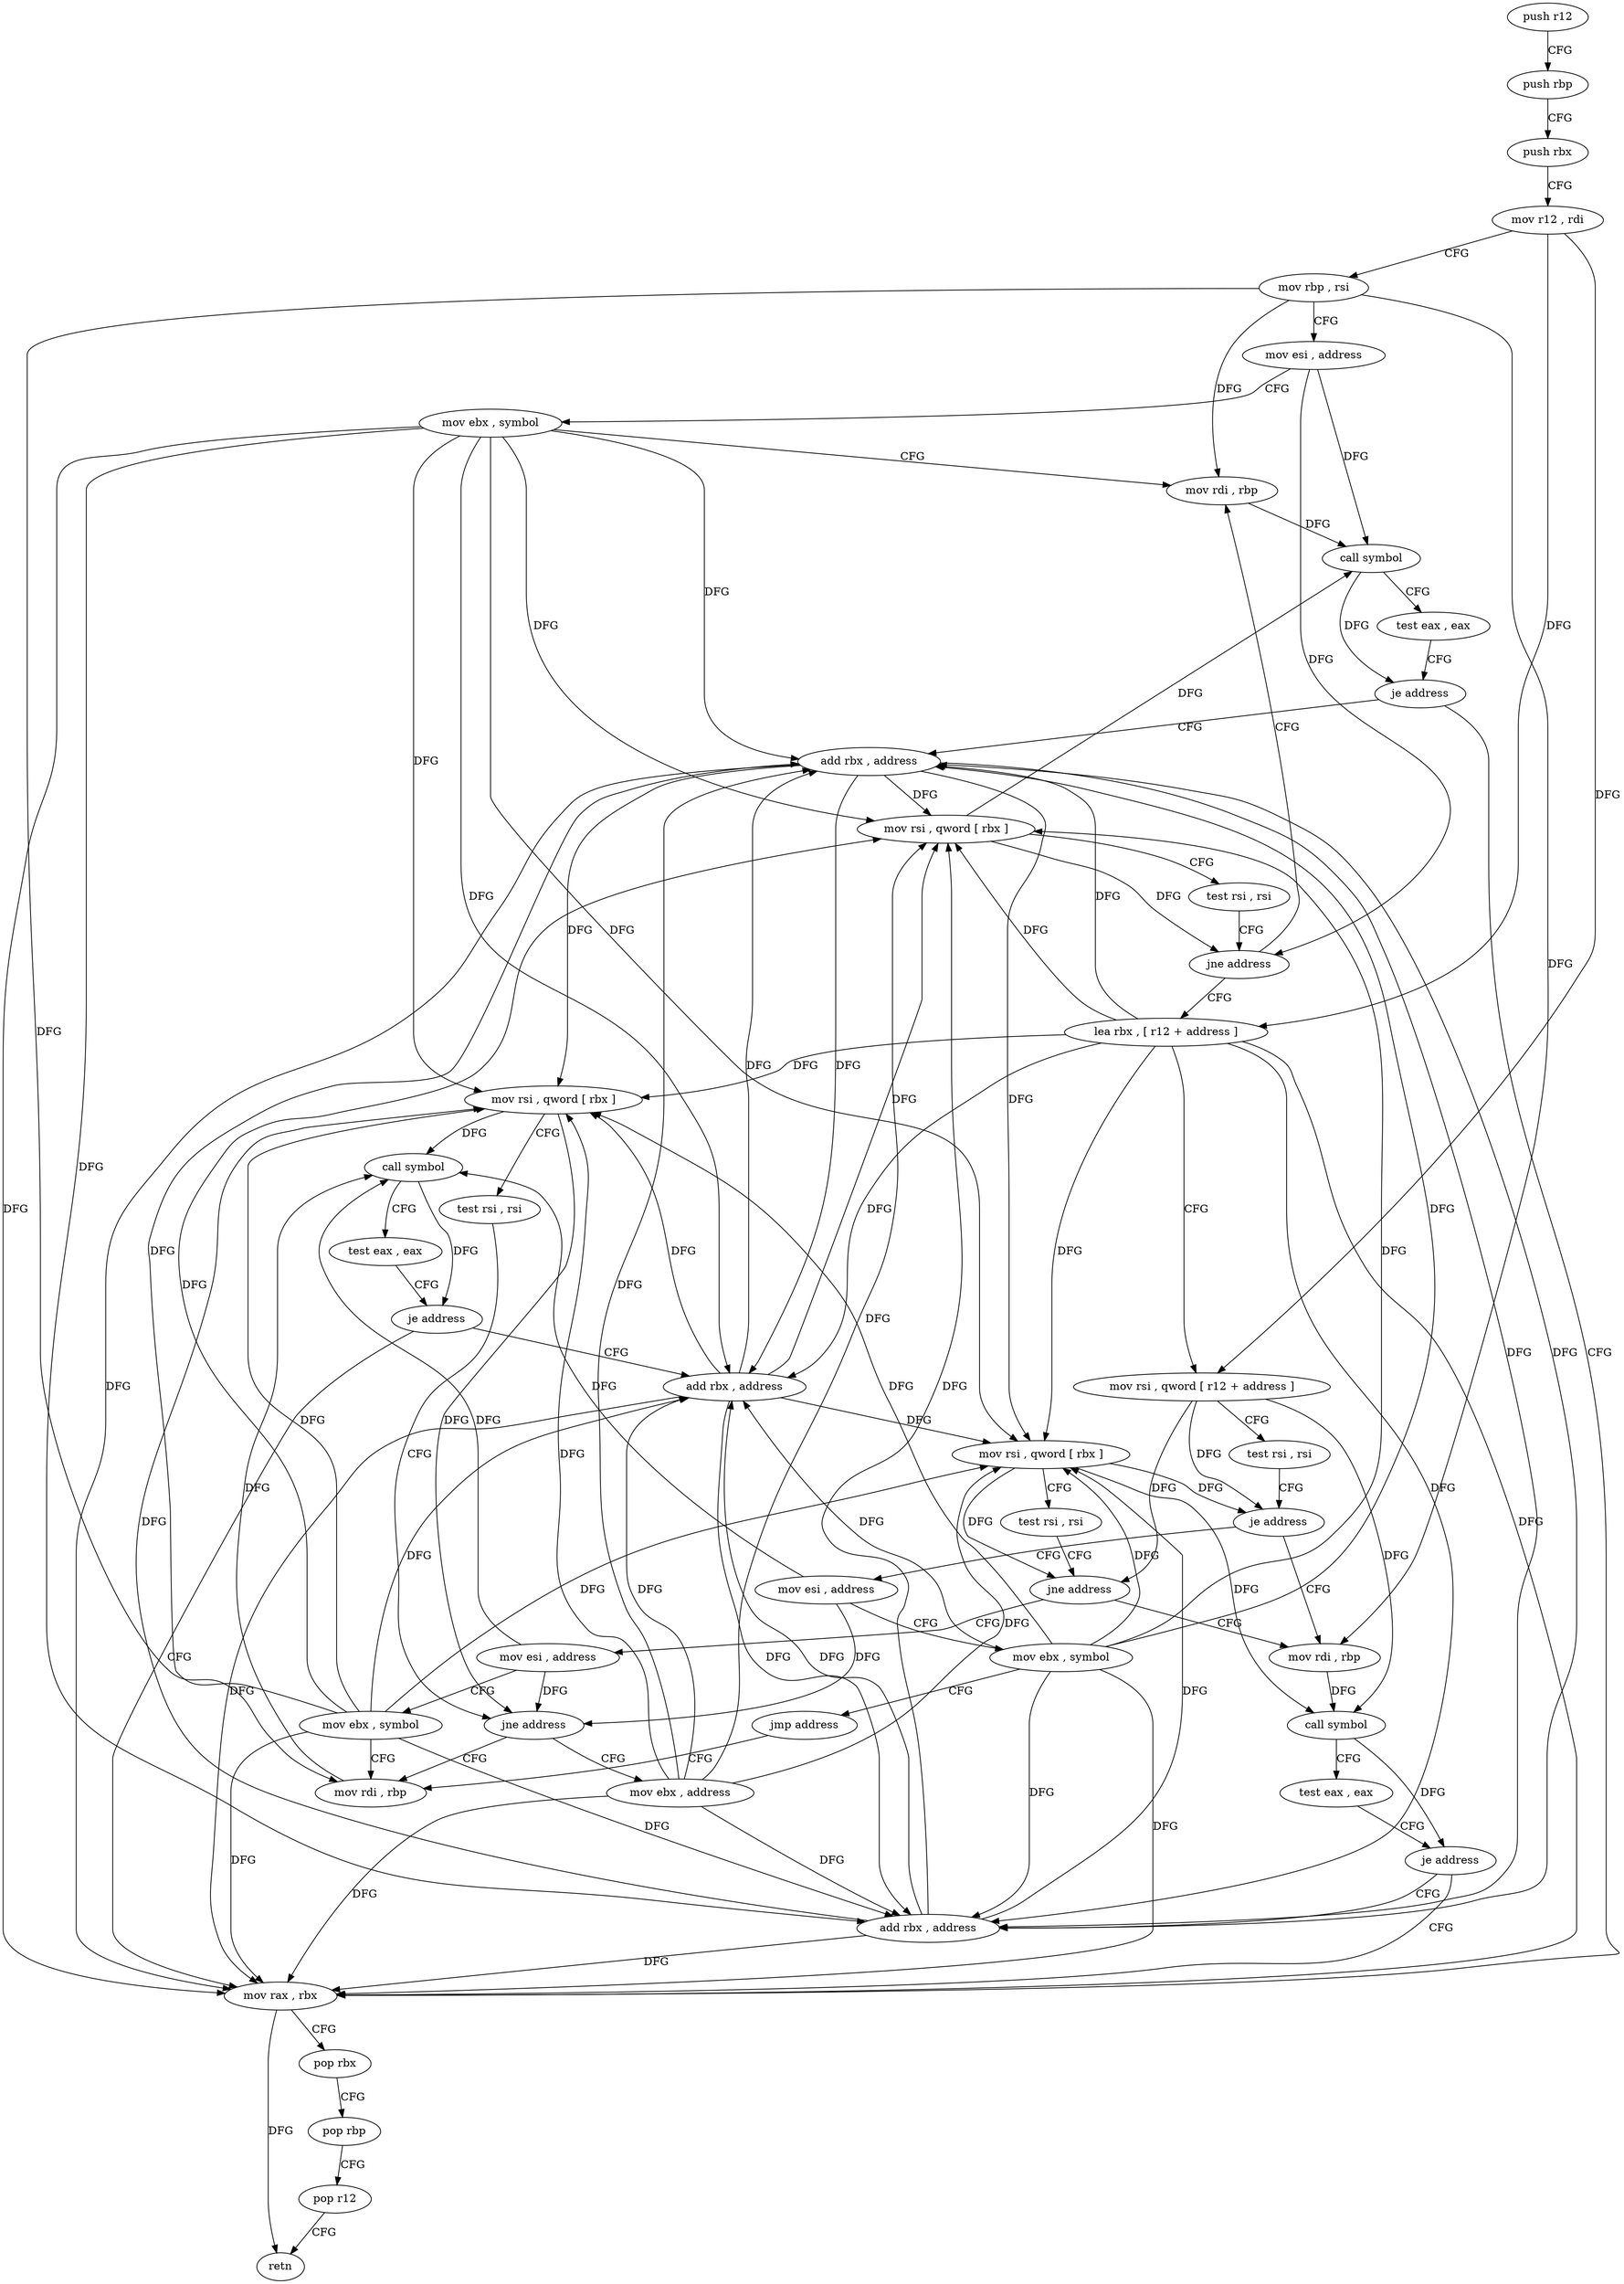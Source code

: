 digraph "func" {
"4297682" [label = "push r12" ]
"4297684" [label = "push rbp" ]
"4297685" [label = "push rbx" ]
"4297686" [label = "mov r12 , rdi" ]
"4297689" [label = "mov rbp , rsi" ]
"4297692" [label = "mov esi , address" ]
"4297697" [label = "mov ebx , symbol" ]
"4297702" [label = "mov rdi , rbp" ]
"4297810" [label = "mov rax , rbx" ]
"4297813" [label = "pop rbx" ]
"4297814" [label = "pop rbp" ]
"4297815" [label = "pop r12" ]
"4297817" [label = "retn" ]
"4297714" [label = "add rbx , address" ]
"4297718" [label = "mov rsi , qword [ rbx ]" ]
"4297721" [label = "test rsi , rsi" ]
"4297724" [label = "jne address" ]
"4297726" [label = "lea rbx , [ r12 + address ]" ]
"4297705" [label = "call symbol" ]
"4297710" [label = "test eax , eax" ]
"4297712" [label = "je address" ]
"4297734" [label = "mov rsi , qword [ r12 + address ]" ]
"4297742" [label = "test rsi , rsi" ]
"4297745" [label = "je address" ]
"4297818" [label = "mov esi , address" ]
"4297747" [label = "mov rdi , rbp" ]
"4297823" [label = "mov ebx , symbol" ]
"4297828" [label = "jmp address" ]
"4297781" [label = "mov rdi , rbp" ]
"4297750" [label = "call symbol" ]
"4297755" [label = "test eax , eax" ]
"4297757" [label = "je address" ]
"4297759" [label = "add rbx , address" ]
"4297784" [label = "call symbol" ]
"4297789" [label = "test eax , eax" ]
"4297791" [label = "je address" ]
"4297793" [label = "add rbx , address" ]
"4297763" [label = "mov rsi , qword [ rbx ]" ]
"4297766" [label = "test rsi , rsi" ]
"4297769" [label = "jne address" ]
"4297771" [label = "mov esi , address" ]
"4297797" [label = "mov rsi , qword [ rbx ]" ]
"4297800" [label = "test rsi , rsi" ]
"4297803" [label = "jne address" ]
"4297805" [label = "mov ebx , address" ]
"4297776" [label = "mov ebx , symbol" ]
"4297682" -> "4297684" [ label = "CFG" ]
"4297684" -> "4297685" [ label = "CFG" ]
"4297685" -> "4297686" [ label = "CFG" ]
"4297686" -> "4297689" [ label = "CFG" ]
"4297686" -> "4297726" [ label = "DFG" ]
"4297686" -> "4297734" [ label = "DFG" ]
"4297689" -> "4297692" [ label = "CFG" ]
"4297689" -> "4297702" [ label = "DFG" ]
"4297689" -> "4297747" [ label = "DFG" ]
"4297689" -> "4297781" [ label = "DFG" ]
"4297692" -> "4297697" [ label = "CFG" ]
"4297692" -> "4297705" [ label = "DFG" ]
"4297692" -> "4297724" [ label = "DFG" ]
"4297697" -> "4297702" [ label = "CFG" ]
"4297697" -> "4297810" [ label = "DFG" ]
"4297697" -> "4297714" [ label = "DFG" ]
"4297697" -> "4297718" [ label = "DFG" ]
"4297697" -> "4297759" [ label = "DFG" ]
"4297697" -> "4297763" [ label = "DFG" ]
"4297697" -> "4297793" [ label = "DFG" ]
"4297697" -> "4297797" [ label = "DFG" ]
"4297702" -> "4297705" [ label = "DFG" ]
"4297810" -> "4297813" [ label = "CFG" ]
"4297810" -> "4297817" [ label = "DFG" ]
"4297813" -> "4297814" [ label = "CFG" ]
"4297814" -> "4297815" [ label = "CFG" ]
"4297815" -> "4297817" [ label = "CFG" ]
"4297714" -> "4297718" [ label = "DFG" ]
"4297714" -> "4297810" [ label = "DFG" ]
"4297714" -> "4297759" [ label = "DFG" ]
"4297714" -> "4297763" [ label = "DFG" ]
"4297714" -> "4297793" [ label = "DFG" ]
"4297714" -> "4297797" [ label = "DFG" ]
"4297718" -> "4297721" [ label = "CFG" ]
"4297718" -> "4297705" [ label = "DFG" ]
"4297718" -> "4297724" [ label = "DFG" ]
"4297721" -> "4297724" [ label = "CFG" ]
"4297724" -> "4297702" [ label = "CFG" ]
"4297724" -> "4297726" [ label = "CFG" ]
"4297726" -> "4297734" [ label = "CFG" ]
"4297726" -> "4297810" [ label = "DFG" ]
"4297726" -> "4297714" [ label = "DFG" ]
"4297726" -> "4297718" [ label = "DFG" ]
"4297726" -> "4297759" [ label = "DFG" ]
"4297726" -> "4297763" [ label = "DFG" ]
"4297726" -> "4297793" [ label = "DFG" ]
"4297726" -> "4297797" [ label = "DFG" ]
"4297705" -> "4297710" [ label = "CFG" ]
"4297705" -> "4297712" [ label = "DFG" ]
"4297710" -> "4297712" [ label = "CFG" ]
"4297712" -> "4297810" [ label = "CFG" ]
"4297712" -> "4297714" [ label = "CFG" ]
"4297734" -> "4297742" [ label = "CFG" ]
"4297734" -> "4297745" [ label = "DFG" ]
"4297734" -> "4297750" [ label = "DFG" ]
"4297734" -> "4297769" [ label = "DFG" ]
"4297742" -> "4297745" [ label = "CFG" ]
"4297745" -> "4297818" [ label = "CFG" ]
"4297745" -> "4297747" [ label = "CFG" ]
"4297818" -> "4297823" [ label = "CFG" ]
"4297818" -> "4297784" [ label = "DFG" ]
"4297818" -> "4297803" [ label = "DFG" ]
"4297747" -> "4297750" [ label = "DFG" ]
"4297823" -> "4297828" [ label = "CFG" ]
"4297823" -> "4297810" [ label = "DFG" ]
"4297823" -> "4297714" [ label = "DFG" ]
"4297823" -> "4297718" [ label = "DFG" ]
"4297823" -> "4297759" [ label = "DFG" ]
"4297823" -> "4297763" [ label = "DFG" ]
"4297823" -> "4297793" [ label = "DFG" ]
"4297823" -> "4297797" [ label = "DFG" ]
"4297828" -> "4297781" [ label = "CFG" ]
"4297781" -> "4297784" [ label = "DFG" ]
"4297750" -> "4297755" [ label = "CFG" ]
"4297750" -> "4297757" [ label = "DFG" ]
"4297755" -> "4297757" [ label = "CFG" ]
"4297757" -> "4297810" [ label = "CFG" ]
"4297757" -> "4297759" [ label = "CFG" ]
"4297759" -> "4297763" [ label = "DFG" ]
"4297759" -> "4297810" [ label = "DFG" ]
"4297759" -> "4297714" [ label = "DFG" ]
"4297759" -> "4297718" [ label = "DFG" ]
"4297759" -> "4297793" [ label = "DFG" ]
"4297759" -> "4297797" [ label = "DFG" ]
"4297784" -> "4297789" [ label = "CFG" ]
"4297784" -> "4297791" [ label = "DFG" ]
"4297789" -> "4297791" [ label = "CFG" ]
"4297791" -> "4297810" [ label = "CFG" ]
"4297791" -> "4297793" [ label = "CFG" ]
"4297793" -> "4297797" [ label = "DFG" ]
"4297793" -> "4297810" [ label = "DFG" ]
"4297793" -> "4297714" [ label = "DFG" ]
"4297793" -> "4297718" [ label = "DFG" ]
"4297793" -> "4297759" [ label = "DFG" ]
"4297793" -> "4297763" [ label = "DFG" ]
"4297763" -> "4297766" [ label = "CFG" ]
"4297763" -> "4297745" [ label = "DFG" ]
"4297763" -> "4297750" [ label = "DFG" ]
"4297763" -> "4297769" [ label = "DFG" ]
"4297766" -> "4297769" [ label = "CFG" ]
"4297769" -> "4297747" [ label = "CFG" ]
"4297769" -> "4297771" [ label = "CFG" ]
"4297771" -> "4297776" [ label = "CFG" ]
"4297771" -> "4297784" [ label = "DFG" ]
"4297771" -> "4297803" [ label = "DFG" ]
"4297797" -> "4297800" [ label = "CFG" ]
"4297797" -> "4297784" [ label = "DFG" ]
"4297797" -> "4297803" [ label = "DFG" ]
"4297800" -> "4297803" [ label = "CFG" ]
"4297803" -> "4297781" [ label = "CFG" ]
"4297803" -> "4297805" [ label = "CFG" ]
"4297805" -> "4297810" [ label = "DFG" ]
"4297805" -> "4297714" [ label = "DFG" ]
"4297805" -> "4297718" [ label = "DFG" ]
"4297805" -> "4297759" [ label = "DFG" ]
"4297805" -> "4297763" [ label = "DFG" ]
"4297805" -> "4297793" [ label = "DFG" ]
"4297805" -> "4297797" [ label = "DFG" ]
"4297776" -> "4297781" [ label = "CFG" ]
"4297776" -> "4297810" [ label = "DFG" ]
"4297776" -> "4297714" [ label = "DFG" ]
"4297776" -> "4297718" [ label = "DFG" ]
"4297776" -> "4297759" [ label = "DFG" ]
"4297776" -> "4297763" [ label = "DFG" ]
"4297776" -> "4297793" [ label = "DFG" ]
"4297776" -> "4297797" [ label = "DFG" ]
}
